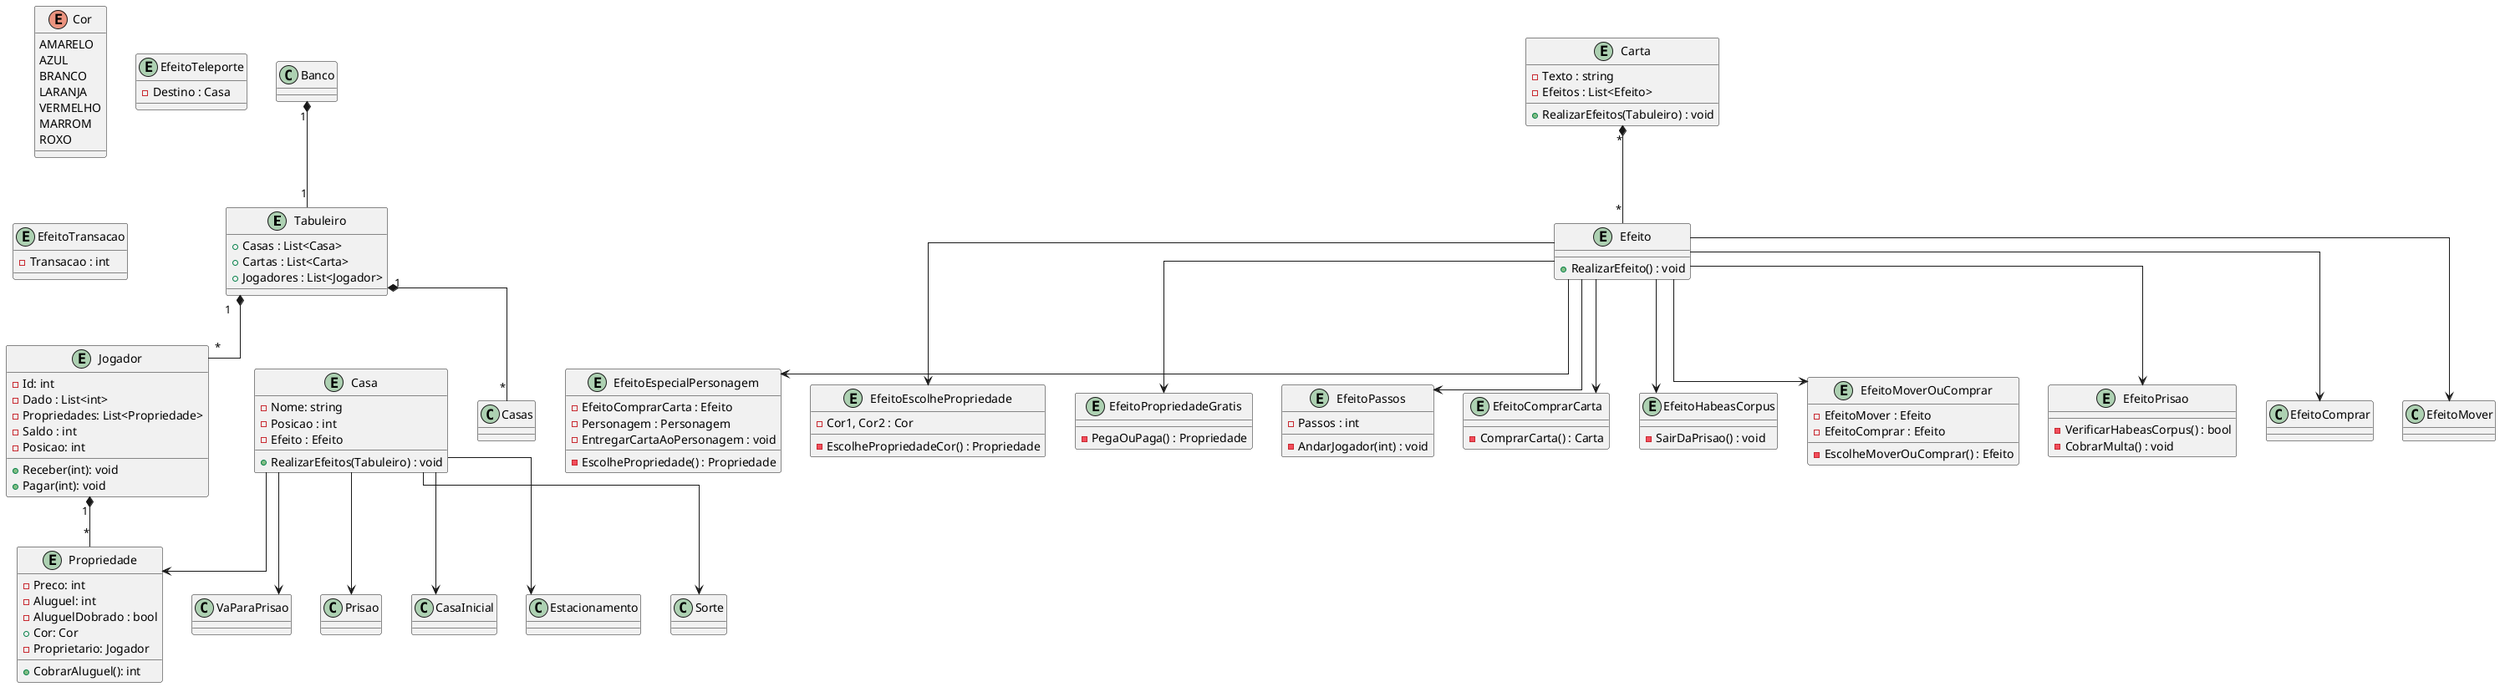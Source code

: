 @startuml diagrama
skinparam linetype ortho

entity Tabuleiro{
    + Casas : List<Casa>
    + Cartas : List<Carta>
    + Jogadores : List<Jogador>
}

entity Casa{
    - Nome: string
    - Posicao : int   
    - Efeito : Efeito
    + RealizarEfeitos(Tabuleiro) : void
}

entity Propriedade{
    - Preco: int
    - Aluguel: int
    - AluguelDobrado : bool
    + Cor: Cor
    - Proprietario: Jogador
    + CobrarAluguel(): int
}

entity Jogador{
    - Id: int
    - Dado : List<int>
    - Propriedades: List<Propriedade>
    - Saldo : int
    - Posicao: int
    + Receber(int): void
    + Pagar(int): void
}

enum Cor{
    AMARELO
    AZUL
    BRANCO
    LARANJA
    VERMELHO
    MARROM
    ROXO
}

entity Carta{
    - Texto : string
    - Efeitos : List<Efeito>
    + RealizarEfeitos(Tabuleiro) : void
}

entity Efeito{
    + RealizarEfeito() : void
}

entity EfeitoEspecialPersonagem{
    - EfeitoComprarCarta : Efeito
    - Personagem : Personagem
    - EscolhePropriedade() : Propriedade
    - EntregarCartaAoPersonagem : void
}

entity EfeitoEscolhePropriedade{
    - Cor1, Cor2 : Cor
    - EscolhePropriedadeCor() : Propriedade
}

entity EfeitoPropriedadeGratis{
    - PegaOuPaga() : Propriedade
}

entity EfeitoTeleporte{
    - Destino : Casa
}

entity EfeitoPassos{
    - Passos : int
    - AndarJogador(int) : void
}

entity EfeitoComprarCarta{
    - ComprarCarta() : Carta 
}

entity EfeitoTransacao{
    - Transacao : int
}

entity EfeitoHabeasCorpus{
    - SairDaPrisao() : void
}

entity EfeitoMoverOuComprar{
    - EfeitoMover : Efeito
    - EfeitoComprar : Efeito
    - EscolheMoverOuComprar() : Efeito
}

entity EfeitoPrisao{
    - VerificarHabeasCorpus() : bool
    - CobrarMulta() : void
}

Tabuleiro "1" *-- "*" Jogador
Tabuleiro "1" *-- "*" Casas
Banco "1" *-- "1" Tabuleiro

Casa --> Propriedade
Casa --> VaParaPrisao
Casa --> Prisao
Casa --> CasaInicial
Casa --> Estacionamento
Casa --> Sorte

Jogador "1"  *-- "*" Propriedade

Carta "*" *-- "*" Efeito

Efeito --> EfeitoComprar
Efeito --> EfeitoComprarCarta
Efeito --> EfeitoEscolhePropriedade
Efeito --> EfeitoEspecialPersonagem
Efeito --> EfeitoHabeasCorpus
Efeito --> EfeitoMover
Efeito --> EfeitoMoverOuComprar
Efeito --> EfeitoPassos
Efeito --> EfeitoPropriedadeGratis
Efeito --> EfeitoPrisao

@enduml